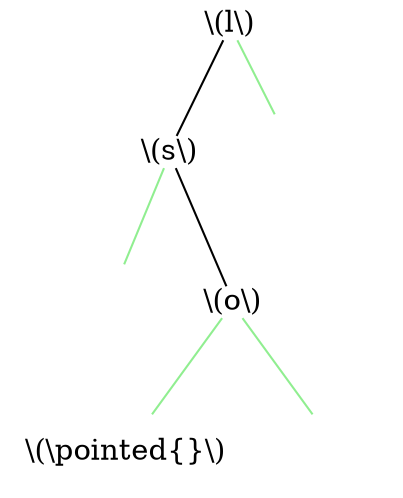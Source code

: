 graph {
	size="4,4"
	0 [label="\\(l\\)" shape=plain]
	1 [label="\\(s\\)" shape=plain]
	0 -- 1
	2 [label="" shape=none]
	1 -- 2 [color=lightgreen]
	3 [label="\\(o\\)" shape=plain]
	1 -- 3
	4 [label="\\(\\pointed{}\\)" shape=none]
	3 -- 4 [color=lightgreen]
	5 [label="" shape=none]
	3 -- 5 [color=lightgreen]
	6 [label="" shape=none]
	0 -- 6 [color=lightgreen]
}
